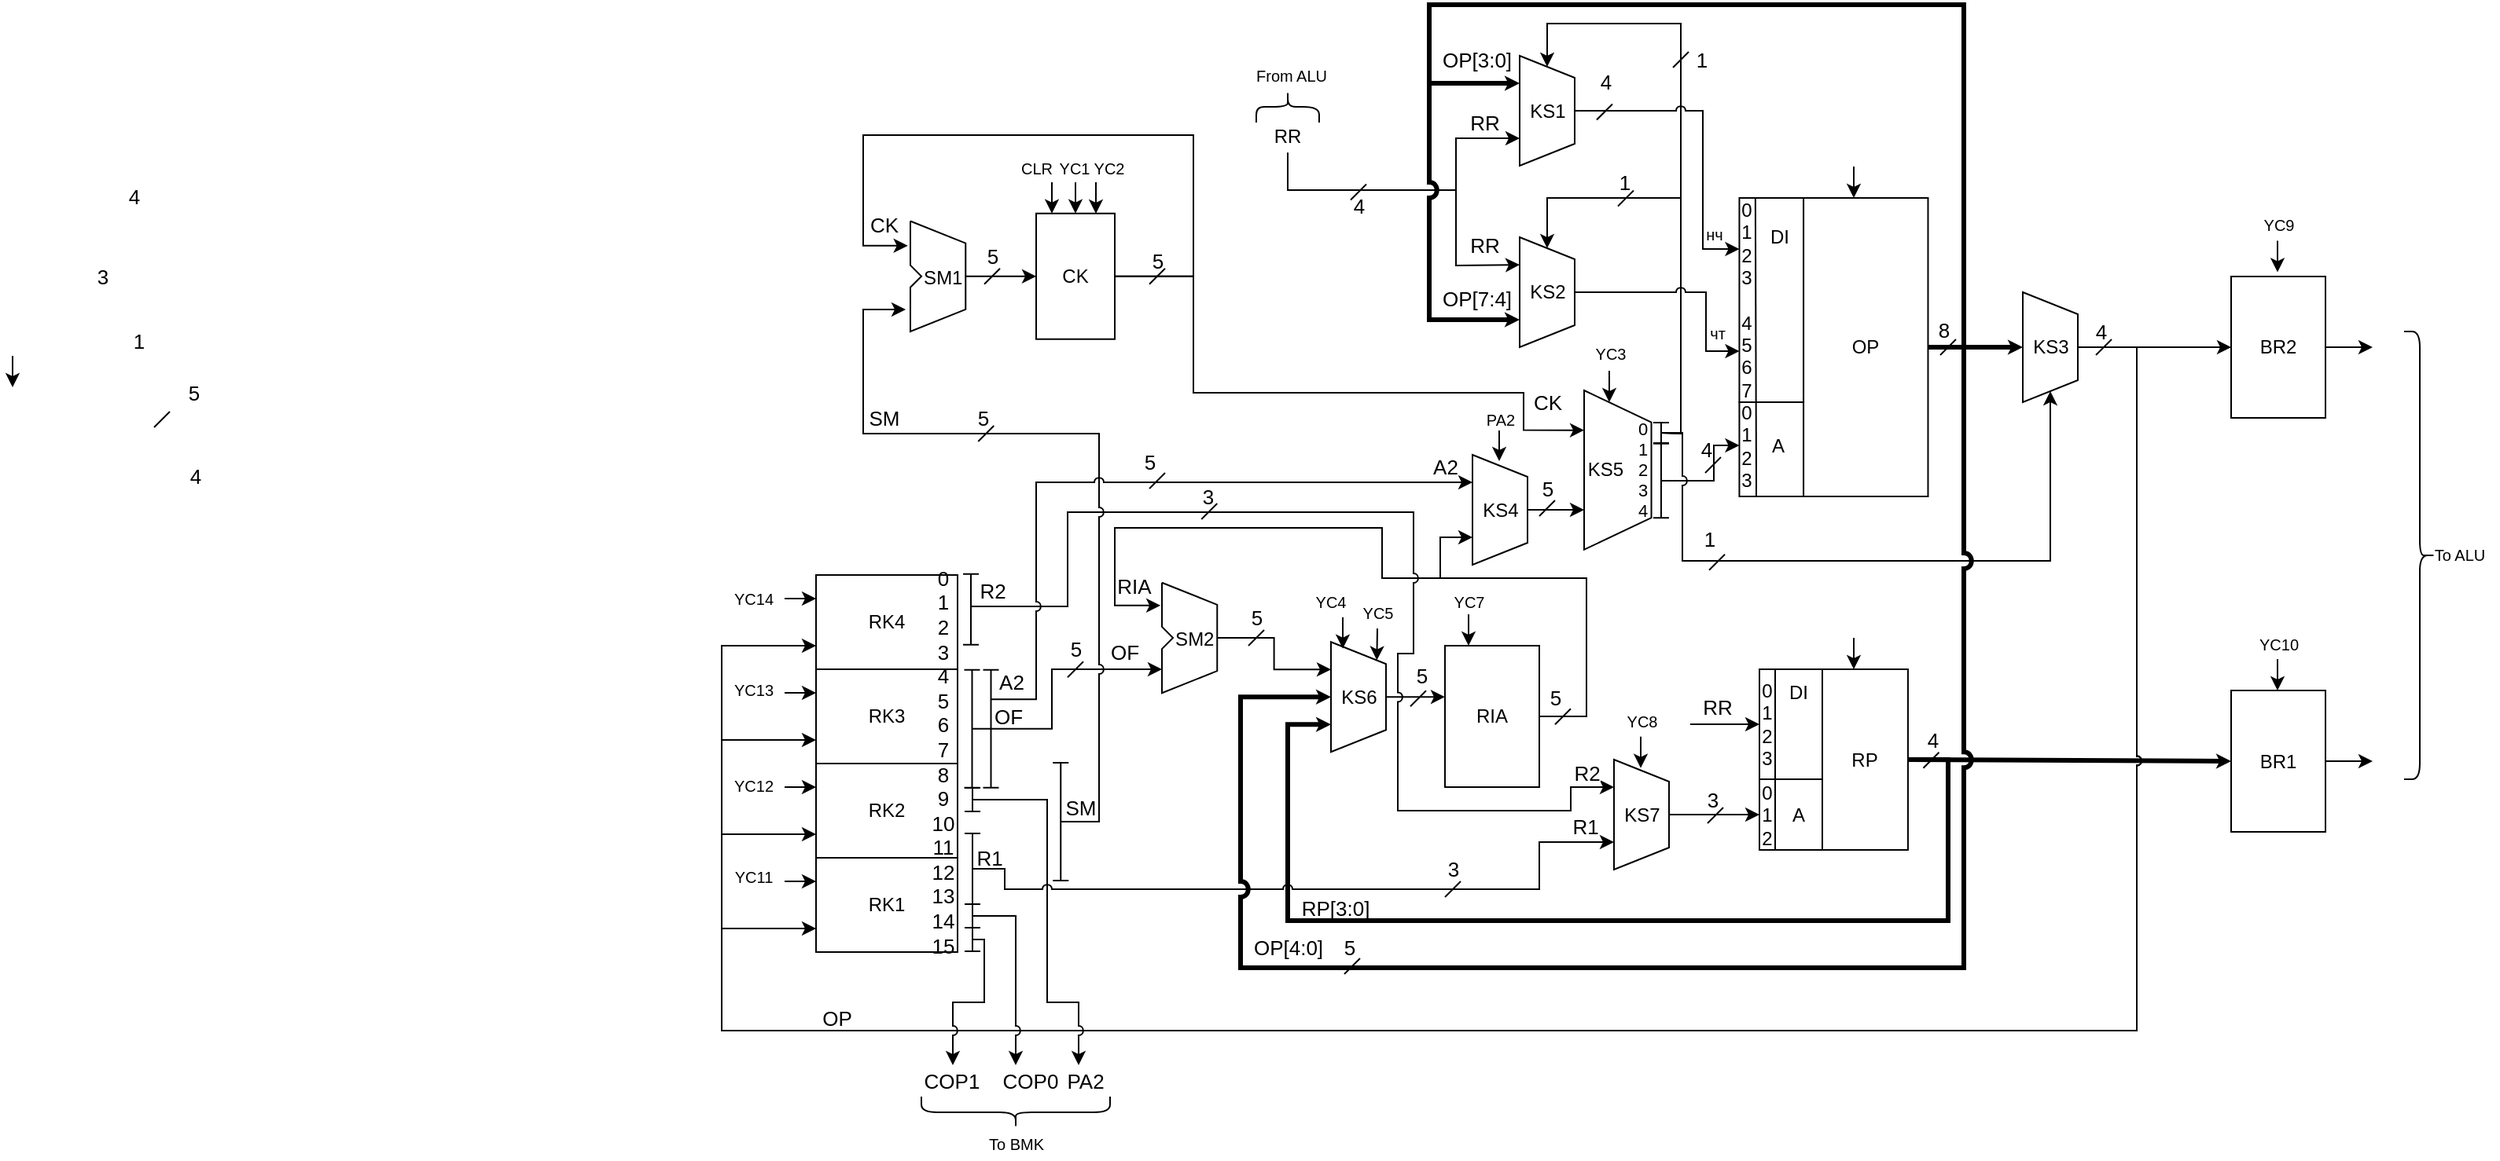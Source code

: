 <mxfile version="12.6.5" type="device"><diagram id="VWwVe0BzTjIuxoz9VQRo" name="Page-1"><mxGraphModel dx="1079" dy="583" grid="0" gridSize="10" guides="1" tooltips="1" connect="1" arrows="1" fold="1" page="0" pageScale="1" pageWidth="827" pageHeight="1169" math="0" shadow="0"><root><mxCell id="0"/><mxCell id="1" parent="0"/><mxCell id="1eteOubygsqun41BACxu-29" style="edgeStyle=orthogonalEdgeStyle;rounded=0;orthogonalLoop=1;jettySize=auto;html=1;entryX=-0.047;entryY=0.223;entryDx=0;entryDy=0;entryPerimeter=0;fontSize=12;" edge="1" parent="1" source="0LhyfxtS3G3Kfv6rfs72-1" target="0LhyfxtS3G3Kfv6rfs72-39"><mxGeometry relative="1" as="geometry"><Array as="points"><mxPoint x="303" y="198"/><mxPoint x="303" y="108"/><mxPoint x="93" y="108"/><mxPoint x="93" y="178"/></Array></mxGeometry></mxCell><mxCell id="1eteOubygsqun41BACxu-30" style="edgeStyle=orthogonalEdgeStyle;rounded=0;orthogonalLoop=1;jettySize=auto;html=1;entryX=0.25;entryY=1;entryDx=0;entryDy=0;fontSize=12;" edge="1" parent="1" source="0LhyfxtS3G3Kfv6rfs72-1" target="1eteOubygsqun41BACxu-17"><mxGeometry relative="1" as="geometry"><Array as="points"><mxPoint x="303" y="198"/><mxPoint x="303" y="272"/><mxPoint x="513" y="272"/><mxPoint x="513" y="296"/></Array></mxGeometry></mxCell><mxCell id="0LhyfxtS3G3Kfv6rfs72-1" value="CK" style="whiteSpace=wrap;html=1;" parent="1" vertex="1"><mxGeometry x="203" y="157.87" width="50" height="80" as="geometry"/></mxCell><mxCell id="0LhyfxtS3G3Kfv6rfs72-2" value="RK2" style="whiteSpace=wrap;html=1;" parent="1" vertex="1"><mxGeometry x="63" y="508" width="90" height="60" as="geometry"/></mxCell><mxCell id="0LhyfxtS3G3Kfv6rfs72-3" value="RK3" style="whiteSpace=wrap;html=1;" parent="1" vertex="1"><mxGeometry x="63" y="448" width="90" height="60" as="geometry"/></mxCell><mxCell id="0LhyfxtS3G3Kfv6rfs72-4" value="RK4" style="whiteSpace=wrap;html=1;" parent="1" vertex="1"><mxGeometry x="63" y="388" width="90" height="60" as="geometry"/></mxCell><mxCell id="0LhyfxtS3G3Kfv6rfs72-5" value="RK1" style="whiteSpace=wrap;html=1;" parent="1" vertex="1"><mxGeometry x="63" y="568" width="90" height="60" as="geometry"/></mxCell><mxCell id="1eteOubygsqun41BACxu-109" style="edgeStyle=orthogonalEdgeStyle;rounded=0;jumpStyle=arc;orthogonalLoop=1;jettySize=auto;html=1;startArrow=none;startFill=0;endArrow=classic;endFill=1;fontSize=13;" edge="1" parent="1" source="0LhyfxtS3G3Kfv6rfs72-18"><mxGeometry relative="1" as="geometry"><mxPoint x="1053" y="506.5" as="targetPoint"/><Array as="points"><mxPoint x="1033" y="507"/><mxPoint x="1033" y="507"/></Array></mxGeometry></mxCell><mxCell id="0LhyfxtS3G3Kfv6rfs72-18" value="BR1" style="rounded=0;whiteSpace=wrap;html=1;fillColor=#ffffff;" parent="1" vertex="1"><mxGeometry x="963" y="461.5" width="60" height="90" as="geometry"/></mxCell><mxCell id="1eteOubygsqun41BACxu-108" style="edgeStyle=orthogonalEdgeStyle;rounded=0;jumpStyle=arc;orthogonalLoop=1;jettySize=auto;html=1;startArrow=none;startFill=0;endArrow=classic;endFill=1;fontSize=13;" edge="1" parent="1" source="0LhyfxtS3G3Kfv6rfs72-19"><mxGeometry relative="1" as="geometry"><mxPoint x="1053" y="243" as="targetPoint"/><Array as="points"><mxPoint x="1043" y="243"/><mxPoint x="1043" y="243"/></Array></mxGeometry></mxCell><mxCell id="0LhyfxtS3G3Kfv6rfs72-19" value="BR2" style="rounded=0;whiteSpace=wrap;html=1;fillColor=#ffffff;" parent="1" vertex="1"><mxGeometry x="963" y="198" width="60" height="90" as="geometry"/></mxCell><mxCell id="1eteOubygsqun41BACxu-24" style="edgeStyle=orthogonalEdgeStyle;rounded=0;orthogonalLoop=1;jettySize=auto;html=1;entryX=0.75;entryY=1;entryDx=0;entryDy=0;fontSize=12;" edge="1" parent="1" source="0LhyfxtS3G3Kfv6rfs72-20" target="1eteOubygsqun41BACxu-19"><mxGeometry relative="1" as="geometry"><Array as="points"><mxPoint x="553" y="478"/><mxPoint x="553" y="390"/><mxPoint x="460" y="390"/><mxPoint x="460" y="364"/></Array></mxGeometry></mxCell><mxCell id="1eteOubygsqun41BACxu-39" style="edgeStyle=orthogonalEdgeStyle;rounded=0;jumpStyle=arc;orthogonalLoop=1;jettySize=auto;html=1;entryX=-0.027;entryY=0.207;entryDx=0;entryDy=0;entryPerimeter=0;fontSize=12;" edge="1" parent="1" source="0LhyfxtS3G3Kfv6rfs72-20" target="1eteOubygsqun41BACxu-20"><mxGeometry relative="1" as="geometry"><Array as="points"><mxPoint x="553" y="478"/><mxPoint x="553" y="390"/><mxPoint x="423" y="390"/><mxPoint x="423" y="358"/><mxPoint x="253" y="358"/><mxPoint x="253" y="407"/></Array></mxGeometry></mxCell><mxCell id="0LhyfxtS3G3Kfv6rfs72-20" value="RIA" style="rounded=0;whiteSpace=wrap;html=1;fillColor=#ffffff;" parent="1" vertex="1"><mxGeometry x="463" y="433" width="60" height="90" as="geometry"/></mxCell><mxCell id="1eteOubygsqun41BACxu-23" style="edgeStyle=orthogonalEdgeStyle;rounded=0;orthogonalLoop=1;jettySize=auto;html=1;entryX=0;entryY=0.5;entryDx=0;entryDy=0;fontSize=12;" edge="1" parent="1" source="0LhyfxtS3G3Kfv6rfs72-27" target="1eteOubygsqun41BACxu-15"><mxGeometry relative="1" as="geometry"/></mxCell><mxCell id="0LhyfxtS3G3Kfv6rfs72-27" value="KS7" style="shape=trapezoid;perimeter=trapezoidPerimeter;whiteSpace=wrap;html=1;fillColor=#ffffff;rotation=90;aspect=fixed;horizontal=0;" parent="1" vertex="1"><mxGeometry x="553" y="523" width="70" height="35" as="geometry"/></mxCell><mxCell id="1eteOubygsqun41BACxu-76" style="edgeStyle=orthogonalEdgeStyle;rounded=0;jumpStyle=arc;orthogonalLoop=1;jettySize=auto;html=1;exitX=0.5;exitY=0;exitDx=0;exitDy=0;startArrow=none;startFill=0;endArrow=classic;endFill=1;fontSize=13;" edge="1" parent="1" source="0LhyfxtS3G3Kfv6rfs72-29"><mxGeometry relative="1" as="geometry"><mxPoint x="463" y="466" as="targetPoint"/></mxGeometry></mxCell><mxCell id="0LhyfxtS3G3Kfv6rfs72-29" value="KS6" style="shape=trapezoid;perimeter=trapezoidPerimeter;whiteSpace=wrap;html=1;fillColor=#ffffff;rotation=90;aspect=fixed;horizontal=0;" parent="1" vertex="1"><mxGeometry x="373" y="448.12" width="70" height="35" as="geometry"/></mxCell><mxCell id="1eteOubygsqun41BACxu-28" style="edgeStyle=orthogonalEdgeStyle;rounded=0;orthogonalLoop=1;jettySize=auto;html=1;entryX=0;entryY=0.5;entryDx=0;entryDy=0;fontSize=12;" edge="1" parent="1" source="0LhyfxtS3G3Kfv6rfs72-39" target="0LhyfxtS3G3Kfv6rfs72-1"><mxGeometry relative="1" as="geometry"/></mxCell><mxCell id="0LhyfxtS3G3Kfv6rfs72-39" value="  SM1" style="shape=stencil(UzV2Ls5ILEhVNTIoLinKz04tz0wpyVA1dlE1MsrMy0gtyiwBslSNXVUNHIFqEMjYOS2/KDW9KL80LwWLNKrSgkSQmXgVoWrIzS8DOakC4hADkBOMDCqReW4kmZeTmYdknqEBqok0MNKCciNRDYRZQD0TzSg3EM1EU2o70YTaBpJinrEzUCURKReYEzJzciC5B5/ZYPNwZBqwHCQjgoUB);fillColor=#ffffff;aspect=fixed;" parent="1" vertex="1"><mxGeometry x="123" y="162.74" width="35.13" height="70.25" as="geometry"/></mxCell><mxCell id="1eteOubygsqun41BACxu-33" style="edgeStyle=orthogonalEdgeStyle;rounded=0;orthogonalLoop=1;jettySize=auto;html=1;entryX=0.75;entryY=1;entryDx=0;entryDy=0;fontSize=12;exitX=0.5;exitY=1;exitDx=0;exitDy=0;strokeWidth=1;endSize=6;startSize=0;" edge="1" parent="1" source="1eteOubygsqun41BACxu-38" target="1eteOubygsqun41BACxu-32"><mxGeometry relative="1" as="geometry"><mxPoint x="445.5" y="162.74" as="sourcePoint"/><Array as="points"><mxPoint x="363" y="143"/><mxPoint x="470" y="143"/><mxPoint x="470" y="110"/></Array></mxGeometry></mxCell><mxCell id="1eteOubygsqun41BACxu-34" style="edgeStyle=orthogonalEdgeStyle;rounded=0;orthogonalLoop=1;jettySize=auto;html=1;entryX=0;entryY=0.5;entryDx=0;entryDy=0;fontSize=12;jumpStyle=arc;strokeWidth=1;endSize=6;startSize=0;" edge="1" parent="1" target="1eteOubygsqun41BACxu-14"><mxGeometry relative="1" as="geometry"><mxPoint x="634" y="483" as="sourcePoint"/><Array as="points"><mxPoint x="619" y="483"/></Array></mxGeometry></mxCell><mxCell id="1eteOubygsqun41BACxu-26" style="edgeStyle=orthogonalEdgeStyle;rounded=0;orthogonalLoop=1;jettySize=auto;html=1;entryX=0;entryY=0.5;entryDx=0;entryDy=0;fontSize=12;jumpStyle=arc;exitX=0.5;exitY=0.5;exitDx=0;exitDy=0;exitPerimeter=0;" edge="1" parent="1" source="1eteOubygsqun41BACxu-250" target="1eteOubygsqun41BACxu-5"><mxGeometry relative="1" as="geometry"><Array as="points"><mxPoint x="634" y="328"/><mxPoint x="634" y="306"/></Array></mxGeometry></mxCell><mxCell id="1eteOubygsqun41BACxu-81" style="edgeStyle=orthogonalEdgeStyle;rounded=0;jumpStyle=arc;orthogonalLoop=1;jettySize=auto;html=1;entryX=1;entryY=0.5;entryDx=0;entryDy=0;startArrow=none;startFill=0;endArrow=classic;endFill=1;fontSize=13;exitX=0.5;exitY=0.5;exitDx=0;exitDy=0;exitPerimeter=0;" edge="1" parent="1" source="1eteOubygsqun41BACxu-251" target="1eteOubygsqun41BACxu-80"><mxGeometry relative="1" as="geometry"><mxPoint x="608" y="369" as="sourcePoint"/><Array as="points"><mxPoint x="614" y="298"/><mxPoint x="614" y="379"/><mxPoint x="848" y="379"/></Array></mxGeometry></mxCell><mxCell id="1eteOubygsqun41BACxu-17" value="KS5&amp;nbsp; &amp;nbsp; &amp;nbsp;" style="shape=trapezoid;perimeter=trapezoidPerimeter;whiteSpace=wrap;html=1;fillColor=#ffffff;rotation=90;horizontal=0;" vertex="1" parent="1"><mxGeometry x="522.2" y="299.81" width="101.37" height="42.75" as="geometry"/></mxCell><mxCell id="1eteOubygsqun41BACxu-25" style="edgeStyle=orthogonalEdgeStyle;rounded=0;orthogonalLoop=1;jettySize=auto;html=1;entryX=0.75;entryY=1;entryDx=0;entryDy=0;fontSize=12;" edge="1" parent="1" source="1eteOubygsqun41BACxu-19" target="1eteOubygsqun41BACxu-17"><mxGeometry relative="1" as="geometry"/></mxCell><mxCell id="1eteOubygsqun41BACxu-19" value="KS4" style="shape=trapezoid;perimeter=trapezoidPerimeter;whiteSpace=wrap;html=1;fillColor=#ffffff;rotation=90;aspect=fixed;horizontal=0;" vertex="1" parent="1"><mxGeometry x="463" y="329" width="70" height="35" as="geometry"/></mxCell><mxCell id="1eteOubygsqun41BACxu-45" style="edgeStyle=orthogonalEdgeStyle;rounded=0;jumpStyle=arc;orthogonalLoop=1;jettySize=auto;html=1;entryX=0.25;entryY=1;entryDx=0;entryDy=0;fontSize=12;" edge="1" parent="1" source="1eteOubygsqun41BACxu-20" target="0LhyfxtS3G3Kfv6rfs72-29"><mxGeometry relative="1" as="geometry"/></mxCell><mxCell id="1eteOubygsqun41BACxu-20" value="  SM2" style="shape=stencil(UzV2Ls5ILEhVNTIoLinKz04tz0wpyVA1dlE1MsrMy0gtyiwBslSNXVUNHIFqEMjYOS2/KDW9KL80LwWLNKrSgkSQmXgVoWrIzS8DOakC4hADkBOMDCqReW4kmZeTmYdknqEBqok0MNKCciNRDYRZQD0TzSg3EM1EU2o70YTaBpJinrEzUCURKReYEzJzciC5B5/ZYPNwZBqwHCQjgoUB);fillColor=#ffffff;aspect=fixed;" vertex="1" parent="1"><mxGeometry x="283" y="392.87" width="35.13" height="70.25" as="geometry"/></mxCell><mxCell id="1eteOubygsqun41BACxu-21" value="" style="group" vertex="1" connectable="0" parent="1"><mxGeometry x="663" y="448" width="94.47" height="115" as="geometry"/></mxCell><mxCell id="0LhyfxtS3G3Kfv6rfs72-15" value="RP" style="rounded=0;whiteSpace=wrap;html=1;aspect=fixed;" parent="1eteOubygsqun41BACxu-21" vertex="1"><mxGeometry x="40" width="54.47" height="115" as="geometry"/></mxCell><mxCell id="0LhyfxtS3G3Kfv6rfs72-16" value="" style="rounded=0;whiteSpace=wrap;html=1;" parent="1eteOubygsqun41BACxu-21" vertex="1"><mxGeometry width="40" height="70" as="geometry"/></mxCell><mxCell id="0LhyfxtS3G3Kfv6rfs72-17" value="" style="rounded=0;whiteSpace=wrap;html=1;" parent="1eteOubygsqun41BACxu-21" vertex="1"><mxGeometry y="70" width="40" height="45" as="geometry"/></mxCell><mxCell id="1eteOubygsqun41BACxu-11" value="A" style="text;html=1;strokeColor=none;fillColor=none;align=center;verticalAlign=middle;whiteSpace=wrap;rounded=0;" vertex="1" parent="1eteOubygsqun41BACxu-21"><mxGeometry x="10" y="82.5" width="30" height="20" as="geometry"/></mxCell><mxCell id="1eteOubygsqun41BACxu-12" value="DI" style="text;html=1;strokeColor=none;fillColor=none;align=center;verticalAlign=middle;whiteSpace=wrap;rounded=0;" vertex="1" parent="1eteOubygsqun41BACxu-21"><mxGeometry x="10" y="5" width="30" height="20" as="geometry"/></mxCell><mxCell id="1eteOubygsqun41BACxu-13" value="" style="endArrow=none;html=1;entryX=0.25;entryY=0;entryDx=0;entryDy=0;exitX=0.25;exitY=1;exitDx=0;exitDy=0;" edge="1" parent="1eteOubygsqun41BACxu-21" source="0LhyfxtS3G3Kfv6rfs72-17" target="0LhyfxtS3G3Kfv6rfs72-16"><mxGeometry width="50" height="50" relative="1" as="geometry"><mxPoint x="-80" y="50" as="sourcePoint"/><mxPoint x="-30" as="targetPoint"/></mxGeometry></mxCell><mxCell id="1eteOubygsqun41BACxu-14" value="0&lt;br style=&quot;font-size: 12px;&quot;&gt;1&lt;br style=&quot;font-size: 12px;&quot;&gt;2&lt;br style=&quot;font-size: 12px;&quot;&gt;3" style="text;html=1;strokeColor=none;fillColor=none;align=center;verticalAlign=middle;whiteSpace=wrap;rounded=0;perimeterSpacing=0;spacing=2;spacingBottom=0;spacingTop=0;spacingLeft=0;fontSize=12;" vertex="1" parent="1eteOubygsqun41BACxu-21"><mxGeometry width="10" height="70" as="geometry"/></mxCell><mxCell id="1eteOubygsqun41BACxu-15" value="0&lt;br&gt;1&lt;br&gt;2" style="text;html=1;strokeColor=none;fillColor=none;align=center;verticalAlign=middle;whiteSpace=wrap;rounded=0;" vertex="1" parent="1eteOubygsqun41BACxu-21"><mxGeometry y="82.5" width="10" height="20" as="geometry"/></mxCell><mxCell id="1eteOubygsqun41BACxu-22" value="" style="group" vertex="1" connectable="0" parent="1"><mxGeometry x="650.23" y="148" width="120" height="190" as="geometry"/></mxCell><mxCell id="0LhyfxtS3G3Kfv6rfs72-7" value="OP" style="rounded=0;whiteSpace=wrap;html=1;" parent="1eteOubygsqun41BACxu-22" vertex="1"><mxGeometry x="40.79" width="79.21" height="190" as="geometry"/></mxCell><mxCell id="0LhyfxtS3G3Kfv6rfs72-8" value="" style="rounded=0;whiteSpace=wrap;html=1;" parent="1eteOubygsqun41BACxu-22" vertex="1"><mxGeometry width="40.79" height="130" as="geometry"/></mxCell><mxCell id="0LhyfxtS3G3Kfv6rfs72-9" value="" style="rounded=0;whiteSpace=wrap;html=1;" parent="1eteOubygsqun41BACxu-22" vertex="1"><mxGeometry y="130" width="40.79" height="60" as="geometry"/></mxCell><mxCell id="1eteOubygsqun41BACxu-5" value="0&lt;br&gt;1&lt;br&gt;2&lt;br&gt;3" style="text;html=1;strokeColor=none;fillColor=none;align=center;verticalAlign=middle;whiteSpace=wrap;rounded=0;" vertex="1" parent="1eteOubygsqun41BACxu-22"><mxGeometry y="147.5" width="10" height="20" as="geometry"/></mxCell><mxCell id="1eteOubygsqun41BACxu-6" value="0&lt;br&gt;1&lt;br&gt;2&lt;br&gt;3&lt;br&gt;&lt;br&gt;4&lt;br&gt;5&lt;br&gt;6&lt;br&gt;7" style="text;html=1;strokeColor=none;fillColor=none;align=center;verticalAlign=middle;whiteSpace=wrap;rounded=0;" vertex="1" parent="1eteOubygsqun41BACxu-22"><mxGeometry y="55" width="10" height="20" as="geometry"/></mxCell><mxCell id="1eteOubygsqun41BACxu-7" value="" style="endArrow=none;html=1;entryX=0.25;entryY=0;entryDx=0;entryDy=0;" edge="1" parent="1eteOubygsqun41BACxu-22" target="0LhyfxtS3G3Kfv6rfs72-8"><mxGeometry width="50" height="50" relative="1" as="geometry"><mxPoint x="10.79" y="190" as="sourcePoint"/><mxPoint x="-49.21" y="40" as="targetPoint"/></mxGeometry></mxCell><mxCell id="1eteOubygsqun41BACxu-9" value="DI" style="text;html=1;strokeColor=none;fillColor=none;align=center;verticalAlign=middle;whiteSpace=wrap;rounded=0;" vertex="1" parent="1eteOubygsqun41BACxu-22"><mxGeometry x="10.79" y="15" width="30" height="20" as="geometry"/></mxCell><mxCell id="1eteOubygsqun41BACxu-10" value="A" style="text;html=1;strokeColor=none;fillColor=none;align=center;verticalAlign=middle;whiteSpace=wrap;rounded=0;" vertex="1" parent="1eteOubygsqun41BACxu-22"><mxGeometry x="10" y="147.5" width="30" height="20" as="geometry"/></mxCell><mxCell id="1eteOubygsqun41BACxu-32" value="KS1" style="shape=trapezoid;perimeter=trapezoidPerimeter;whiteSpace=wrap;html=1;fillColor=#ffffff;rotation=90;aspect=fixed;horizontal=0;" vertex="1" parent="1"><mxGeometry x="493" y="75" width="70" height="35" as="geometry"/></mxCell><mxCell id="1eteOubygsqun41BACxu-233" style="edgeStyle=orthogonalEdgeStyle;rounded=0;jumpStyle=arc;orthogonalLoop=1;jettySize=auto;html=1;exitX=0.5;exitY=1;exitDx=0;exitDy=0;startArrow=none;startFill=0;startSize=0;sourcePerimeterSpacing=0;endArrow=classic;endFill=1;endSize=6;targetPerimeterSpacing=0;strokeWidth=1;fontSize=10;entryX=0.25;entryY=1;entryDx=0;entryDy=0;" edge="1" parent="1" source="1eteOubygsqun41BACxu-38" target="1eteOubygsqun41BACxu-230"><mxGeometry relative="1" as="geometry"><mxPoint x="493" y="185" as="targetPoint"/><Array as="points"><mxPoint x="363" y="143"/><mxPoint x="470" y="143"/><mxPoint x="470" y="191"/><mxPoint x="493" y="191"/></Array></mxGeometry></mxCell><mxCell id="1eteOubygsqun41BACxu-38" value="RR" style="text;html=1;strokeColor=none;fillColor=none;align=center;verticalAlign=middle;whiteSpace=wrap;rounded=0;fontSize=12;" vertex="1" parent="1"><mxGeometry x="343" y="99.24" width="40" height="20" as="geometry"/></mxCell><mxCell id="1eteOubygsqun41BACxu-40" style="edgeStyle=orthogonalEdgeStyle;rounded=0;jumpStyle=arc;orthogonalLoop=1;jettySize=auto;html=1;entryX=0;entryY=0.5;entryDx=0;entryDy=0;fontSize=12;strokeWidth=3;endSize=0;startSize=0;" edge="1" parent="1"><mxGeometry relative="1" as="geometry"><mxPoint x="757.47" y="505.5" as="sourcePoint"/><mxPoint x="963" y="506.5" as="targetPoint"/><Array as="points"><mxPoint x="803" y="506"/><mxPoint x="883" y="506"/></Array></mxGeometry></mxCell><mxCell id="1eteOubygsqun41BACxu-41" style="edgeStyle=orthogonalEdgeStyle;rounded=0;jumpStyle=arc;orthogonalLoop=1;jettySize=auto;html=1;entryX=0;entryY=0.5;entryDx=0;entryDy=0;fontSize=12;exitX=0.5;exitY=0;exitDx=0;exitDy=0;" edge="1" parent="1" source="1eteOubygsqun41BACxu-80" target="0LhyfxtS3G3Kfv6rfs72-19"><mxGeometry relative="1" as="geometry"><Array as="points"><mxPoint x="883" y="243"/><mxPoint x="883" y="243"/></Array></mxGeometry></mxCell><mxCell id="1eteOubygsqun41BACxu-42" style="edgeStyle=orthogonalEdgeStyle;rounded=0;jumpStyle=arc;orthogonalLoop=1;jettySize=auto;html=1;entryX=0;entryY=0.75;entryDx=0;entryDy=0;fontSize=12;exitX=0.5;exitY=0;exitDx=0;exitDy=0;strokeWidth=1;endSize=6;startSize=0;" edge="1" parent="1" source="1eteOubygsqun41BACxu-80" target="0LhyfxtS3G3Kfv6rfs72-5"><mxGeometry relative="1" as="geometry"><Array as="points"><mxPoint x="903" y="243"/><mxPoint x="903" y="678"/><mxPoint x="3" y="678"/><mxPoint x="3" y="613"/></Array></mxGeometry></mxCell><mxCell id="1eteOubygsqun41BACxu-43" style="edgeStyle=orthogonalEdgeStyle;rounded=0;jumpStyle=arc;orthogonalLoop=1;jettySize=auto;html=1;fontSize=12;entryX=0.75;entryY=1;entryDx=0;entryDy=0;strokeWidth=3;endSize=0;startSize=0;" edge="1" parent="1"><mxGeometry relative="1" as="geometry"><mxPoint x="757.47" y="505.5" as="sourcePoint"/><mxPoint x="390.5" y="483.12" as="targetPoint"/><Array as="points"><mxPoint x="783" y="506"/><mxPoint x="783" y="608"/><mxPoint x="363" y="608"/><mxPoint x="363" y="483"/></Array></mxGeometry></mxCell><mxCell id="1eteOubygsqun41BACxu-46" style="edgeStyle=orthogonalEdgeStyle;rounded=0;jumpStyle=arc;orthogonalLoop=1;jettySize=auto;html=1;entryX=0;entryY=0.75;entryDx=0;entryDy=0;fontSize=12;exitX=0.5;exitY=0;exitDx=0;exitDy=0;strokeWidth=1;startSize=0;endSize=6;" edge="1" parent="1" source="1eteOubygsqun41BACxu-80" target="0LhyfxtS3G3Kfv6rfs72-2"><mxGeometry relative="1" as="geometry"><Array as="points"><mxPoint x="903" y="243"/><mxPoint x="903" y="678"/><mxPoint x="3" y="678"/><mxPoint x="3" y="553"/></Array></mxGeometry></mxCell><mxCell id="1eteOubygsqun41BACxu-47" style="edgeStyle=orthogonalEdgeStyle;rounded=0;jumpStyle=arc;orthogonalLoop=1;jettySize=auto;html=1;entryX=0;entryY=0.75;entryDx=0;entryDy=0;fontSize=12;exitX=0.5;exitY=0;exitDx=0;exitDy=0;strokeWidth=1;endSize=6;startSize=0;" edge="1" parent="1" source="1eteOubygsqun41BACxu-80" target="0LhyfxtS3G3Kfv6rfs72-3"><mxGeometry relative="1" as="geometry"><Array as="points"><mxPoint x="903" y="243"/><mxPoint x="903" y="678"/><mxPoint x="3" y="678"/><mxPoint x="3" y="493"/></Array></mxGeometry></mxCell><mxCell id="1eteOubygsqun41BACxu-48" style="edgeStyle=orthogonalEdgeStyle;rounded=0;jumpStyle=arc;orthogonalLoop=1;jettySize=auto;html=1;entryX=0;entryY=0.75;entryDx=0;entryDy=0;fontSize=12;exitX=0.5;exitY=0;exitDx=0;exitDy=0;strokeWidth=1;endSize=6;startSize=0;" edge="1" parent="1" source="1eteOubygsqun41BACxu-80" target="0LhyfxtS3G3Kfv6rfs72-4"><mxGeometry relative="1" as="geometry"><mxPoint x="843" y="228" as="sourcePoint"/><Array as="points"><mxPoint x="903" y="243"/><mxPoint x="903" y="678"/><mxPoint x="3" y="678"/><mxPoint x="3" y="433"/></Array></mxGeometry></mxCell><mxCell id="1eteOubygsqun41BACxu-75" style="edgeStyle=orthogonalEdgeStyle;rounded=0;jumpStyle=arc;orthogonalLoop=1;jettySize=auto;html=1;startArrow=none;startFill=0;endArrow=classic;endFill=1;fontSize=13;entryX=0.25;entryY=1;entryDx=0;entryDy=0;exitX=0.5;exitY=0.5;exitDx=0;exitDy=0;exitPerimeter=0;" edge="1" parent="1" source="1eteOubygsqun41BACxu-50" target="0LhyfxtS3G3Kfv6rfs72-27"><mxGeometry relative="1" as="geometry"><mxPoint x="193" y="408" as="sourcePoint"/><mxPoint x="533" y="523" as="targetPoint"/><Array as="points"><mxPoint x="162" y="408"/><mxPoint x="223" y="408"/><mxPoint x="223" y="348"/><mxPoint x="443" y="348"/><mxPoint x="443" y="438"/><mxPoint x="433" y="438"/><mxPoint x="433" y="538"/><mxPoint x="543" y="538"/><mxPoint x="543" y="523"/></Array></mxGeometry></mxCell><mxCell id="1eteOubygsqun41BACxu-77" value="R2" style="text;html=1;align=center;verticalAlign=middle;resizable=0;points=[];labelBackgroundColor=#ffffff;fontSize=13;" vertex="1" connectable="0" parent="1eteOubygsqun41BACxu-75"><mxGeometry x="-0.947" y="-2" relative="1" as="geometry"><mxPoint x="-3.72" y="-12" as="offset"/></mxGeometry></mxCell><mxCell id="1eteOubygsqun41BACxu-50" value="" style="shape=crossbar;whiteSpace=wrap;html=1;rounded=1;fontSize=12;rotation=90;" vertex="1" parent="1"><mxGeometry x="139" y="404.87" width="45" height="10" as="geometry"/></mxCell><mxCell id="1eteOubygsqun41BACxu-51" value="0&lt;br style=&quot;font-size: 13px;&quot;&gt;1&lt;br style=&quot;font-size: 13px;&quot;&gt;2&lt;br style=&quot;font-size: 13px;&quot;&gt;3&lt;br style=&quot;font-size: 13px;&quot;&gt;4&lt;br style=&quot;font-size: 13px;&quot;&gt;5&lt;br style=&quot;font-size: 13px;&quot;&gt;6&lt;br style=&quot;font-size: 13px;&quot;&gt;7&lt;br style=&quot;font-size: 13px;&quot;&gt;8&lt;br style=&quot;font-size: 13px;&quot;&gt;9&lt;br style=&quot;font-size: 13px;&quot;&gt;10&lt;br style=&quot;font-size: 13px;&quot;&gt;11&lt;br style=&quot;font-size: 13px;&quot;&gt;12&lt;br style=&quot;font-size: 13px;&quot;&gt;13&lt;br style=&quot;font-size: 13px;&quot;&gt;14&lt;br style=&quot;font-size: 13px;&quot;&gt;15" style="text;html=1;strokeColor=none;fillColor=none;align=center;verticalAlign=middle;whiteSpace=wrap;rounded=0;fontSize=13;" vertex="1" parent="1"><mxGeometry x="139" y="390" width="10" height="233" as="geometry"/></mxCell><mxCell id="1eteOubygsqun41BACxu-64" style="edgeStyle=orthogonalEdgeStyle;rounded=0;jumpStyle=arc;orthogonalLoop=1;jettySize=auto;html=1;startArrow=none;startFill=0;endArrow=classic;endFill=1;fontSize=13;exitX=0.5;exitY=0.5;exitDx=0;exitDy=0;exitPerimeter=0;" edge="1" parent="1" source="1eteOubygsqun41BACxu-55" target="1eteOubygsqun41BACxu-20"><mxGeometry relative="1" as="geometry"><Array as="points"><mxPoint x="213" y="486"/><mxPoint x="213" y="448"/></Array></mxGeometry></mxCell><mxCell id="1eteOubygsqun41BACxu-90" value="OF" style="text;html=1;align=center;verticalAlign=middle;resizable=0;points=[];labelBackgroundColor=#ffffff;fontSize=13;" vertex="1" connectable="0" parent="1eteOubygsqun41BACxu-64"><mxGeometry x="0.643" y="3" relative="1" as="geometry"><mxPoint x="4" y="-8" as="offset"/></mxGeometry></mxCell><mxCell id="1eteOubygsqun41BACxu-55" value="" style="shape=crossbar;whiteSpace=wrap;html=1;rounded=1;fontSize=12;rotation=90;" vertex="1" parent="1"><mxGeometry x="124.75" y="480.87" width="75" height="10" as="geometry"/></mxCell><mxCell id="1eteOubygsqun41BACxu-78" style="edgeStyle=orthogonalEdgeStyle;rounded=0;jumpStyle=arc;orthogonalLoop=1;jettySize=auto;html=1;exitX=0.5;exitY=0.5;exitDx=0;exitDy=0;exitPerimeter=0;startArrow=none;startFill=0;endArrow=classic;endFill=1;fontSize=13;" edge="1" parent="1" source="1eteOubygsqun41BACxu-56"><mxGeometry relative="1" as="geometry"><mxPoint x="230" y="700" as="targetPoint"/><Array as="points"><mxPoint x="210" y="531"/><mxPoint x="210" y="660"/><mxPoint x="230" y="660"/></Array></mxGeometry></mxCell><mxCell id="1eteOubygsqun41BACxu-79" value="PA2" style="text;html=1;align=center;verticalAlign=middle;resizable=0;points=[];labelBackgroundColor=#ffffff;fontSize=13;" vertex="1" connectable="0" parent="1eteOubygsqun41BACxu-78"><mxGeometry x="1" y="3" relative="1" as="geometry"><mxPoint x="1" y="9.5" as="offset"/></mxGeometry></mxCell><mxCell id="1eteOubygsqun41BACxu-56" value="" style="shape=crossbar;whiteSpace=wrap;html=1;rounded=1;fontSize=12;rotation=90;" vertex="1" parent="1"><mxGeometry x="155" y="526" width="15" height="10" as="geometry"/></mxCell><mxCell id="1eteOubygsqun41BACxu-65" style="edgeStyle=orthogonalEdgeStyle;rounded=0;jumpStyle=arc;orthogonalLoop=1;jettySize=auto;html=1;entryX=-0.085;entryY=0.801;entryDx=0;entryDy=0;startArrow=none;startFill=0;endArrow=classic;endFill=1;fontSize=13;exitX=0.5;exitY=0.5;exitDx=0;exitDy=0;exitPerimeter=0;entryPerimeter=0;" edge="1" parent="1" source="1eteOubygsqun41BACxu-57" target="0LhyfxtS3G3Kfv6rfs72-39"><mxGeometry relative="1" as="geometry"><mxPoint x="40.5" y="232.99" as="targetPoint"/><Array as="points"><mxPoint x="243" y="545"/><mxPoint x="243" y="298"/><mxPoint x="93" y="298"/><mxPoint x="93" y="219"/></Array></mxGeometry></mxCell><mxCell id="1eteOubygsqun41BACxu-74" value="SM" style="text;html=1;align=center;verticalAlign=middle;resizable=0;points=[];labelBackgroundColor=#ffffff;fontSize=13;" vertex="1" connectable="0" parent="1eteOubygsqun41BACxu-65"><mxGeometry x="-0.928" y="2" relative="1" as="geometry"><mxPoint x="-7.01" y="-7.02" as="offset"/></mxGeometry></mxCell><mxCell id="1eteOubygsqun41BACxu-57" value="" style="shape=crossbar;whiteSpace=wrap;html=1;rounded=1;fontSize=12;rotation=90;" vertex="1" parent="1"><mxGeometry x="181.13" y="540" width="75" height="10" as="geometry"/></mxCell><mxCell id="1eteOubygsqun41BACxu-63" style="edgeStyle=orthogonalEdgeStyle;rounded=0;jumpStyle=arc;orthogonalLoop=1;jettySize=auto;html=1;exitX=0.5;exitY=0.5;exitDx=0;exitDy=0;exitPerimeter=0;entryX=0.75;entryY=1;entryDx=0;entryDy=0;startArrow=none;startFill=0;endArrow=classic;endFill=1;fontSize=13;" edge="1" parent="1" source="1eteOubygsqun41BACxu-58" target="0LhyfxtS3G3Kfv6rfs72-27"><mxGeometry relative="1" as="geometry"><Array as="points"><mxPoint x="183" y="575"/><mxPoint x="183" y="588"/><mxPoint x="523" y="588"/><mxPoint x="523" y="558"/></Array></mxGeometry></mxCell><mxCell id="1eteOubygsqun41BACxu-104" value="R1" style="text;html=1;align=center;verticalAlign=middle;resizable=0;points=[];labelBackgroundColor=#ffffff;fontSize=13;" vertex="1" connectable="0" parent="1eteOubygsqun41BACxu-63"><mxGeometry x="0.88" relative="1" as="geometry"><mxPoint x="7.91" y="-10" as="offset"/></mxGeometry></mxCell><mxCell id="1eteOubygsqun41BACxu-58" value="" style="shape=crossbar;whiteSpace=wrap;html=1;rounded=1;fontSize=12;rotation=90;" vertex="1" parent="1"><mxGeometry x="140" y="570" width="45" height="10" as="geometry"/></mxCell><mxCell id="1eteOubygsqun41BACxu-61" style="edgeStyle=orthogonalEdgeStyle;rounded=0;jumpStyle=arc;orthogonalLoop=1;jettySize=auto;html=1;exitX=0.5;exitY=0.5;exitDx=0;exitDy=0;exitPerimeter=0;startArrow=none;startFill=0;endArrow=classic;endFill=1;fontSize=13;" edge="1" parent="1" source="1eteOubygsqun41BACxu-59"><mxGeometry relative="1" as="geometry"><mxPoint x="150" y="700" as="targetPoint"/><Array as="points"><mxPoint x="170" y="620"/><mxPoint x="170" y="660"/><mxPoint x="150" y="660"/></Array></mxGeometry></mxCell><mxCell id="1eteOubygsqun41BACxu-73" value="COP1" style="text;html=1;align=center;verticalAlign=middle;resizable=0;points=[];labelBackgroundColor=#ffffff;fontSize=13;" vertex="1" connectable="0" parent="1eteOubygsqun41BACxu-61"><mxGeometry x="0.733" relative="1" as="geometry"><mxPoint x="-1" y="24.5" as="offset"/></mxGeometry></mxCell><mxCell id="1eteOubygsqun41BACxu-59" value="" style="shape=crossbar;whiteSpace=wrap;html=1;rounded=1;fontSize=12;rotation=90;" vertex="1" parent="1"><mxGeometry x="155" y="615" width="15" height="10" as="geometry"/></mxCell><mxCell id="1eteOubygsqun41BACxu-62" style="edgeStyle=orthogonalEdgeStyle;rounded=0;jumpStyle=arc;orthogonalLoop=1;jettySize=auto;html=1;exitX=0.5;exitY=0.5;exitDx=0;exitDy=0;exitPerimeter=0;startArrow=none;startFill=0;endArrow=classic;endFill=1;fontSize=13;" edge="1" parent="1" source="1eteOubygsqun41BACxu-60"><mxGeometry relative="1" as="geometry"><mxPoint x="190" y="700" as="targetPoint"/><Array as="points"><mxPoint x="190" y="605"/><mxPoint x="190" y="700"/></Array></mxGeometry></mxCell><mxCell id="1eteOubygsqun41BACxu-72" value="COP0" style="text;html=1;align=center;verticalAlign=middle;resizable=0;points=[];labelBackgroundColor=#ffffff;fontSize=13;" vertex="1" connectable="0" parent="1eteOubygsqun41BACxu-62"><mxGeometry x="1" y="-5" relative="1" as="geometry"><mxPoint x="9" y="9.5" as="offset"/></mxGeometry></mxCell><mxCell id="1eteOubygsqun41BACxu-60" value="" style="shape=crossbar;whiteSpace=wrap;html=1;rounded=1;fontSize=12;rotation=90;" vertex="1" parent="1"><mxGeometry x="155" y="600" width="15" height="10" as="geometry"/></mxCell><mxCell id="1eteOubygsqun41BACxu-68" style="edgeStyle=orthogonalEdgeStyle;rounded=0;jumpStyle=arc;orthogonalLoop=1;jettySize=auto;html=1;exitX=0.25;exitY=0.5;exitDx=0;exitDy=0;exitPerimeter=0;entryX=0.25;entryY=1;entryDx=0;entryDy=0;startArrow=none;startFill=0;endArrow=classic;endFill=1;fontSize=13;" edge="1" parent="1" source="1eteOubygsqun41BACxu-66" target="1eteOubygsqun41BACxu-19"><mxGeometry relative="1" as="geometry"><Array as="points"><mxPoint x="203" y="467"/><mxPoint x="203" y="329"/></Array></mxGeometry></mxCell><mxCell id="1eteOubygsqun41BACxu-69" value="A2" style="text;html=1;align=center;verticalAlign=middle;resizable=0;points=[];labelBackgroundColor=#ffffff;fontSize=13;" vertex="1" connectable="0" parent="1eteOubygsqun41BACxu-68"><mxGeometry x="-0.919" relative="1" as="geometry"><mxPoint x="-5.18" y="-11.61" as="offset"/></mxGeometry></mxCell><mxCell id="1eteOubygsqun41BACxu-88" value="R2" style="text;html=1;align=center;verticalAlign=middle;resizable=0;points=[];labelBackgroundColor=#ffffff;fontSize=13;" vertex="1" connectable="0" parent="1eteOubygsqun41BACxu-68"><mxGeometry x="0.866" y="5" relative="1" as="geometry"><mxPoint x="101.85" y="190" as="offset"/></mxGeometry></mxCell><mxCell id="1eteOubygsqun41BACxu-188" value="A2" style="text;html=1;align=center;verticalAlign=middle;resizable=0;points=[];labelBackgroundColor=#ffffff;fontSize=13;" vertex="1" connectable="0" parent="1eteOubygsqun41BACxu-68"><mxGeometry x="0.751" y="1" relative="1" as="geometry"><mxPoint x="37.85" y="-9" as="offset"/></mxGeometry></mxCell><mxCell id="1eteOubygsqun41BACxu-66" value="" style="shape=crossbar;whiteSpace=wrap;html=1;rounded=1;fontSize=12;rotation=90;" vertex="1" parent="1"><mxGeometry x="136.75" y="480.87" width="75" height="10" as="geometry"/></mxCell><mxCell id="1eteOubygsqun41BACxu-70" value="OF" style="text;html=1;align=center;verticalAlign=middle;resizable=0;points=[];autosize=1;fontSize=13;" vertex="1" parent="1"><mxGeometry x="170" y="468" width="30" height="20" as="geometry"/></mxCell><mxCell id="1eteOubygsqun41BACxu-71" value="R1" style="text;html=1;align=center;verticalAlign=middle;resizable=0;points=[];autosize=1;fontSize=13;" vertex="1" parent="1"><mxGeometry x="158.13" y="558" width="30" height="20" as="geometry"/></mxCell><mxCell id="1eteOubygsqun41BACxu-80" value="KS3" style="shape=trapezoid;perimeter=trapezoidPerimeter;whiteSpace=wrap;html=1;fillColor=#ffffff;rotation=90;aspect=fixed;horizontal=0;" vertex="1" parent="1"><mxGeometry x="813" y="225.5" width="70" height="35" as="geometry"/></mxCell><mxCell id="1eteOubygsqun41BACxu-82" style="edgeStyle=orthogonalEdgeStyle;rounded=0;jumpStyle=arc;orthogonalLoop=1;jettySize=auto;html=1;exitX=1;exitY=0.5;exitDx=0;exitDy=0;entryX=0.5;entryY=1;entryDx=0;entryDy=0;startArrow=none;startFill=0;endArrow=classic;endFill=1;fontSize=13;strokeWidth=3;endSize=0;startSize=0;" edge="1" parent="1" source="0LhyfxtS3G3Kfv6rfs72-7" target="1eteOubygsqun41BACxu-80"><mxGeometry relative="1" as="geometry"/></mxCell><mxCell id="1eteOubygsqun41BACxu-85" style="edgeStyle=orthogonalEdgeStyle;rounded=0;jumpStyle=arc;orthogonalLoop=1;jettySize=auto;html=1;entryX=0.5;entryY=1;entryDx=0;entryDy=0;startArrow=none;startFill=0;endArrow=classic;endFill=1;fontSize=13;strokeWidth=3;endSize=0;startSize=0;" edge="1" parent="1" source="0LhyfxtS3G3Kfv6rfs72-7" target="0LhyfxtS3G3Kfv6rfs72-29"><mxGeometry relative="1" as="geometry"><mxPoint x="300.5" y="543" as="targetPoint"/><Array as="points"><mxPoint x="793" y="243"/><mxPoint x="793" y="638"/><mxPoint x="333" y="638"/><mxPoint x="333" y="466"/></Array></mxGeometry></mxCell><mxCell id="1eteOubygsqun41BACxu-89" value="RIA" style="text;html=1;align=center;verticalAlign=middle;resizable=0;points=[];autosize=1;fontSize=13;" vertex="1" parent="1"><mxGeometry x="245" y="384.87" width="40" height="20" as="geometry"/></mxCell><mxCell id="1eteOubygsqun41BACxu-92" value="OP[4:0]" style="text;html=1;align=center;verticalAlign=middle;resizable=0;points=[];autosize=1;fontSize=13;" vertex="1" parent="1"><mxGeometry x="333" y="615" width="60" height="20" as="geometry"/></mxCell><mxCell id="1eteOubygsqun41BACxu-93" value="OP" style="text;html=1;align=center;verticalAlign=middle;resizable=0;points=[];autosize=1;fontSize=13;" vertex="1" parent="1"><mxGeometry x="61" y="660" width="30" height="20" as="geometry"/></mxCell><mxCell id="1eteOubygsqun41BACxu-97" value="SM" style="text;html=1;align=center;verticalAlign=middle;resizable=0;points=[];autosize=1;fontSize=13;" vertex="1" parent="1"><mxGeometry x="86" y="278" width="40" height="20" as="geometry"/></mxCell><mxCell id="1eteOubygsqun41BACxu-98" value="CK" style="text;html=1;align=center;verticalAlign=middle;resizable=0;points=[];autosize=1;fontSize=13;" vertex="1" parent="1"><mxGeometry x="91" y="155.24" width="30" height="20" as="geometry"/></mxCell><mxCell id="1eteOubygsqun41BACxu-99" value="CK" style="text;html=1;align=center;verticalAlign=middle;resizable=0;points=[];autosize=1;fontSize=13;" vertex="1" parent="1"><mxGeometry x="513" y="268" width="30" height="20" as="geometry"/></mxCell><mxCell id="1eteOubygsqun41BACxu-100" value="RR" style="text;html=1;align=center;verticalAlign=middle;resizable=0;points=[];autosize=1;fontSize=13;" vertex="1" parent="1"><mxGeometry x="621" y="461.5" width="30" height="20" as="geometry"/></mxCell><mxCell id="1eteOubygsqun41BACxu-101" value="RR" style="text;html=1;align=center;verticalAlign=middle;resizable=0;points=[];autosize=1;fontSize=13;" vertex="1" parent="1"><mxGeometry x="473" y="167.5" width="30" height="20" as="geometry"/></mxCell><mxCell id="1eteOubygsqun41BACxu-103" value="RP[3:0]" style="text;html=1;align=center;verticalAlign=middle;resizable=0;points=[];autosize=1;fontSize=13;" vertex="1" parent="1"><mxGeometry x="363" y="590" width="60" height="20" as="geometry"/></mxCell><mxCell id="1eteOubygsqun41BACxu-105" value="" style="endArrow=classic;html=1;fontSize=13;" edge="1" parent="1"><mxGeometry width="50" height="50" relative="1" as="geometry"><mxPoint x="-448" y="248.5" as="sourcePoint"/><mxPoint x="-448" y="268.5" as="targetPoint"/></mxGeometry></mxCell><mxCell id="1eteOubygsqun41BACxu-112" value="" style="endArrow=none;html=1;fontSize=13;" edge="1" parent="1"><mxGeometry width="50" height="50" relative="1" as="geometry"><mxPoint x="-358" y="294" as="sourcePoint"/><mxPoint x="-348" y="284" as="targetPoint"/></mxGeometry></mxCell><mxCell id="1eteOubygsqun41BACxu-113" value="" style="endArrow=none;html=1;fontSize=13;" edge="1" parent="1"><mxGeometry width="50" height="50" relative="1" as="geometry"><mxPoint x="170" y="202.87" as="sourcePoint"/><mxPoint x="180" y="192.87" as="targetPoint"/></mxGeometry></mxCell><mxCell id="1eteOubygsqun41BACxu-114" value="" style="endArrow=none;html=1;fontSize=13;" edge="1" parent="1"><mxGeometry width="50" height="50" relative="1" as="geometry"><mxPoint x="275" y="202.87" as="sourcePoint"/><mxPoint x="285" y="192.87" as="targetPoint"/></mxGeometry></mxCell><mxCell id="1eteOubygsqun41BACxu-115" value="" style="endArrow=none;html=1;fontSize=13;" edge="1" parent="1"><mxGeometry width="50" height="50" relative="1" as="geometry"><mxPoint x="308.13" y="352.5" as="sourcePoint"/><mxPoint x="318.13" y="342.5" as="targetPoint"/></mxGeometry></mxCell><mxCell id="1eteOubygsqun41BACxu-116" value="" style="endArrow=none;html=1;fontSize=13;" edge="1" parent="1"><mxGeometry width="50" height="50" relative="1" as="geometry"><mxPoint x="338" y="432.99" as="sourcePoint"/><mxPoint x="348" y="422.99" as="targetPoint"/></mxGeometry></mxCell><mxCell id="1eteOubygsqun41BACxu-118" value="" style="endArrow=none;html=1;fontSize=13;" edge="1" parent="1"><mxGeometry width="50" height="50" relative="1" as="geometry"><mxPoint x="463" y="593" as="sourcePoint"/><mxPoint x="473" y="583" as="targetPoint"/></mxGeometry></mxCell><mxCell id="1eteOubygsqun41BACxu-119" value="" style="endArrow=none;html=1;fontSize=13;" edge="1" parent="1"><mxGeometry width="50" height="50" relative="1" as="geometry"><mxPoint x="630" y="546" as="sourcePoint"/><mxPoint x="640" y="536" as="targetPoint"/></mxGeometry></mxCell><mxCell id="1eteOubygsqun41BACxu-121" value="" style="endArrow=none;html=1;fontSize=13;" edge="1" parent="1"><mxGeometry width="50" height="50" relative="1" as="geometry"><mxPoint x="523" y="350.5" as="sourcePoint"/><mxPoint x="533" y="340.5" as="targetPoint"/></mxGeometry></mxCell><mxCell id="1eteOubygsqun41BACxu-122" value="" style="endArrow=none;html=1;fontSize=13;" edge="1" parent="1"><mxGeometry width="50" height="50" relative="1" as="geometry"><mxPoint x="166.13" y="303" as="sourcePoint"/><mxPoint x="176.13" y="293" as="targetPoint"/></mxGeometry></mxCell><mxCell id="1eteOubygsqun41BACxu-128" value="" style="endArrow=none;html=1;fontSize=13;" edge="1" parent="1"><mxGeometry width="50" height="50" relative="1" as="geometry"><mxPoint x="628.5" y="323" as="sourcePoint"/><mxPoint x="638.5" y="313" as="targetPoint"/></mxGeometry></mxCell><mxCell id="1eteOubygsqun41BACxu-129" value="" style="endArrow=none;html=1;fontSize=13;" edge="1" parent="1"><mxGeometry width="50" height="50" relative="1" as="geometry"><mxPoint x="631" y="384.87" as="sourcePoint"/><mxPoint x="641" y="374.87" as="targetPoint"/></mxGeometry></mxCell><mxCell id="1eteOubygsqun41BACxu-130" value="" style="endArrow=none;html=1;fontSize=13;" edge="1" parent="1"><mxGeometry width="50" height="50" relative="1" as="geometry"><mxPoint x="275" y="333" as="sourcePoint"/><mxPoint x="285" y="323" as="targetPoint"/></mxGeometry></mxCell><mxCell id="1eteOubygsqun41BACxu-131" value="" style="endArrow=none;html=1;fontSize=13;" edge="1" parent="1"><mxGeometry width="50" height="50" relative="1" as="geometry"><mxPoint x="533" y="483.12" as="sourcePoint"/><mxPoint x="543" y="473.12" as="targetPoint"/></mxGeometry></mxCell><mxCell id="1eteOubygsqun41BACxu-132" value="" style="endArrow=none;html=1;fontSize=13;" edge="1" parent="1"><mxGeometry width="50" height="50" relative="1" as="geometry"><mxPoint x="223" y="453.12" as="sourcePoint"/><mxPoint x="233" y="443.12" as="targetPoint"/></mxGeometry></mxCell><mxCell id="1eteOubygsqun41BACxu-133" value="" style="endArrow=none;html=1;fontSize=13;" edge="1" parent="1"><mxGeometry width="50" height="50" relative="1" as="geometry"><mxPoint x="441" y="471.62" as="sourcePoint"/><mxPoint x="451" y="461.62" as="targetPoint"/></mxGeometry></mxCell><mxCell id="1eteOubygsqun41BACxu-134" value="" style="endArrow=none;html=1;fontSize=13;" edge="1" parent="1"><mxGeometry width="50" height="50" relative="1" as="geometry"><mxPoint x="767.23" y="510.87" as="sourcePoint"/><mxPoint x="777.23" y="500.87" as="targetPoint"/></mxGeometry></mxCell><mxCell id="1eteOubygsqun41BACxu-135" value="" style="endArrow=none;html=1;fontSize=13;" edge="1" parent="1"><mxGeometry width="50" height="50" relative="1" as="geometry"><mxPoint x="877" y="248" as="sourcePoint"/><mxPoint x="887" y="238" as="targetPoint"/></mxGeometry></mxCell><mxCell id="1eteOubygsqun41BACxu-137" value="" style="endArrow=classic;html=1;fontSize=13;" edge="1" parent="1"><mxGeometry width="50" height="50" relative="1" as="geometry"><mxPoint x="398" y="414.87" as="sourcePoint"/><mxPoint x="398" y="434.87" as="targetPoint"/></mxGeometry></mxCell><mxCell id="1eteOubygsqun41BACxu-138" value="" style="endArrow=classic;html=1;fontSize=13;entryX=0.2;entryY=0;entryDx=0;entryDy=0;entryPerimeter=0;" edge="1" parent="1" target="0LhyfxtS3G3Kfv6rfs72-1"><mxGeometry width="50" height="50" relative="1" as="geometry"><mxPoint x="213" y="138" as="sourcePoint"/><mxPoint x="220.5" y="157.87" as="targetPoint"/></mxGeometry></mxCell><mxCell id="1eteOubygsqun41BACxu-139" value="" style="endArrow=classic;html=1;fontSize=13;entryX=0;entryY=0.25;entryDx=0;entryDy=0;" edge="1" parent="1" target="0LhyfxtS3G3Kfv6rfs72-4"><mxGeometry width="50" height="50" relative="1" as="geometry"><mxPoint x="43" y="403" as="sourcePoint"/><mxPoint x="-137" y="338" as="targetPoint"/></mxGeometry></mxCell><mxCell id="1eteOubygsqun41BACxu-140" value="" style="endArrow=classic;html=1;fontSize=13;" edge="1" parent="1"><mxGeometry width="50" height="50" relative="1" as="geometry"><mxPoint x="241" y="138" as="sourcePoint"/><mxPoint x="241" y="158" as="targetPoint"/></mxGeometry></mxCell><mxCell id="1eteOubygsqun41BACxu-142" value="" style="endArrow=classic;html=1;fontSize=13;" edge="1" parent="1"><mxGeometry width="50" height="50" relative="1" as="geometry"><mxPoint x="478" y="413" as="sourcePoint"/><mxPoint x="478" y="433" as="targetPoint"/></mxGeometry></mxCell><mxCell id="1eteOubygsqun41BACxu-143" value="" style="endArrow=classic;html=1;fontSize=13;entryX=0;entryY=0;entryDx=0;entryDy=0;" edge="1" parent="1" target="0LhyfxtS3G3Kfv6rfs72-29"><mxGeometry width="50" height="50" relative="1" as="geometry"><mxPoint x="420" y="422" as="sourcePoint"/><mxPoint x="411" y="438.5" as="targetPoint"/></mxGeometry></mxCell><mxCell id="1eteOubygsqun41BACxu-145" value="" style="endArrow=classic;html=1;fontSize=13;rounded=0;entryX=0;entryY=0.5;entryDx=0;entryDy=0;exitX=0.5;exitY=0.5;exitDx=0;exitDy=0;exitPerimeter=0;" edge="1" parent="1" source="1eteOubygsqun41BACxu-251" target="1eteOubygsqun41BACxu-32"><mxGeometry width="50" height="50" relative="1" as="geometry"><mxPoint x="613" y="318" as="sourcePoint"/><mxPoint x="527.5" y="177.87" as="targetPoint"/><Array as="points"><mxPoint x="613" y="298"/><mxPoint x="613" y="37"/><mxPoint x="528" y="37"/></Array></mxGeometry></mxCell><mxCell id="1eteOubygsqun41BACxu-146" value="" style="endArrow=classic;html=1;fontSize=13;" edge="1" parent="1"><mxGeometry width="50" height="50" relative="1" as="geometry"><mxPoint x="567.5" y="258" as="sourcePoint"/><mxPoint x="567.5" y="278" as="targetPoint"/></mxGeometry></mxCell><mxCell id="1eteOubygsqun41BACxu-147" value="" style="endArrow=classic;html=1;fontSize=13;" edge="1" parent="1"><mxGeometry width="50" height="50" relative="1" as="geometry"><mxPoint x="497.5" y="295.5" as="sourcePoint"/><mxPoint x="497.5" y="315.5" as="targetPoint"/></mxGeometry></mxCell><mxCell id="1eteOubygsqun41BACxu-148" value="" style="endArrow=classic;html=1;fontSize=13;" edge="1" parent="1"><mxGeometry width="50" height="50" relative="1" as="geometry"><mxPoint x="587.5" y="490.87" as="sourcePoint"/><mxPoint x="587.5" y="510.87" as="targetPoint"/></mxGeometry></mxCell><mxCell id="1eteOubygsqun41BACxu-149" value="" style="endArrow=classic;html=1;fontSize=13;" edge="1" parent="1"><mxGeometry width="50" height="50" relative="1" as="geometry"><mxPoint x="992.5" y="441.5" as="sourcePoint"/><mxPoint x="992.5" y="461.5" as="targetPoint"/></mxGeometry></mxCell><mxCell id="1eteOubygsqun41BACxu-150" value="" style="endArrow=classic;html=1;fontSize=13;" edge="1" parent="1"><mxGeometry width="50" height="50" relative="1" as="geometry"><mxPoint x="723" y="128" as="sourcePoint"/><mxPoint x="723" y="148" as="targetPoint"/></mxGeometry></mxCell><mxCell id="1eteOubygsqun41BACxu-151" value="" style="endArrow=classic;html=1;fontSize=13;" edge="1" parent="1"><mxGeometry width="50" height="50" relative="1" as="geometry"><mxPoint x="723" y="428" as="sourcePoint"/><mxPoint x="723" y="448" as="targetPoint"/></mxGeometry></mxCell><mxCell id="1eteOubygsqun41BACxu-152" value="" style="endArrow=classic;html=1;fontSize=13;" edge="1" parent="1"><mxGeometry width="50" height="50" relative="1" as="geometry"><mxPoint x="992.5" y="175.24" as="sourcePoint"/><mxPoint x="992.5" y="195.24" as="targetPoint"/></mxGeometry></mxCell><mxCell id="1eteOubygsqun41BACxu-153" value="5" style="text;html=1;align=center;verticalAlign=middle;resizable=0;points=[];autosize=1;fontSize=13;" vertex="1" parent="1"><mxGeometry x="-343" y="261.5" width="20" height="20" as="geometry"/></mxCell><mxCell id="1eteOubygsqun41BACxu-154" value="4" style="text;html=1;align=center;verticalAlign=middle;resizable=0;points=[];autosize=1;fontSize=13;" vertex="1" parent="1"><mxGeometry x="-342" y="314.5" width="20" height="20" as="geometry"/></mxCell><mxCell id="1eteOubygsqun41BACxu-155" value="1" style="text;html=1;align=center;verticalAlign=middle;resizable=0;points=[];autosize=1;fontSize=13;" vertex="1" parent="1"><mxGeometry x="-378" y="228.5" width="20" height="20" as="geometry"/></mxCell><mxCell id="1eteOubygsqun41BACxu-156" value="5" style="text;html=1;align=center;verticalAlign=middle;resizable=0;points=[];autosize=1;fontSize=13;" vertex="1" parent="1"><mxGeometry x="392" y="615" width="20" height="20" as="geometry"/></mxCell><mxCell id="1eteOubygsqun41BACxu-157" value="" style="endArrow=none;html=1;fontSize=13;" edge="1" parent="1"><mxGeometry width="50" height="50" relative="1" as="geometry"><mxPoint x="399" y="642" as="sourcePoint"/><mxPoint x="409" y="632" as="targetPoint"/></mxGeometry></mxCell><mxCell id="1eteOubygsqun41BACxu-159" value="5" style="text;html=1;align=center;verticalAlign=middle;resizable=0;points=[];autosize=1;fontSize=13;" vertex="1" parent="1"><mxGeometry x="333" y="404.87" width="20" height="20" as="geometry"/></mxCell><mxCell id="1eteOubygsqun41BACxu-160" value="5" style="text;html=1;align=center;verticalAlign=middle;resizable=0;points=[];autosize=1;fontSize=13;" vertex="1" parent="1"><mxGeometry x="218" y="424.87" width="20" height="20" as="geometry"/></mxCell><mxCell id="1eteOubygsqun41BACxu-161" value="5" style="text;html=1;align=center;verticalAlign=middle;resizable=0;points=[];autosize=1;fontSize=13;" vertex="1" parent="1"><mxGeometry x="159.13" y="278" width="20" height="20" as="geometry"/></mxCell><mxCell id="1eteOubygsqun41BACxu-165" value="4" style="text;html=1;align=center;verticalAlign=middle;resizable=0;points=[];autosize=1;fontSize=13;" vertex="1" parent="1"><mxGeometry x="398" y="142.74" width="20" height="20" as="geometry"/></mxCell><mxCell id="1eteOubygsqun41BACxu-166" value="4" style="text;html=1;align=center;verticalAlign=middle;resizable=0;points=[];autosize=1;fontSize=13;" vertex="1" parent="1"><mxGeometry x="556" y="64" width="17" height="20" as="geometry"/></mxCell><mxCell id="1eteOubygsqun41BACxu-167" value="4" style="text;html=1;align=center;verticalAlign=middle;resizable=0;points=[];autosize=1;fontSize=13;" vertex="1" parent="1"><mxGeometry x="619" y="298" width="20" height="20" as="geometry"/></mxCell><mxCell id="1eteOubygsqun41BACxu-168" value="1" style="text;html=1;align=center;verticalAlign=middle;resizable=0;points=[];autosize=1;fontSize=13;" vertex="1" parent="1"><mxGeometry x="621" y="355" width="20" height="20" as="geometry"/></mxCell><mxCell id="1eteOubygsqun41BACxu-169" value="4" style="text;html=1;align=center;verticalAlign=middle;resizable=0;points=[];autosize=1;fontSize=13;" vertex="1" parent="1"><mxGeometry x="870" y="222.5" width="20" height="20" as="geometry"/></mxCell><mxCell id="1eteOubygsqun41BACxu-170" value="4" style="text;html=1;align=center;verticalAlign=middle;resizable=0;points=[];autosize=1;fontSize=13;" vertex="1" parent="1"><mxGeometry x="763" y="483.12" width="20" height="20" as="geometry"/></mxCell><mxCell id="1eteOubygsqun41BACxu-171" value="3" style="text;html=1;align=center;verticalAlign=middle;resizable=0;points=[];autosize=1;fontSize=13;" vertex="1" parent="1"><mxGeometry x="-401" y="187.5" width="20" height="20" as="geometry"/></mxCell><mxCell id="1eteOubygsqun41BACxu-172" value="3" style="text;html=1;align=center;verticalAlign=middle;resizable=0;points=[];autosize=1;fontSize=13;" vertex="1" parent="1"><mxGeometry x="623" y="521" width="20" height="20" as="geometry"/></mxCell><mxCell id="1eteOubygsqun41BACxu-173" value="3" style="text;html=1;align=center;verticalAlign=middle;resizable=0;points=[];autosize=1;fontSize=13;" vertex="1" parent="1"><mxGeometry x="302" y="328" width="20" height="20" as="geometry"/></mxCell><mxCell id="1eteOubygsqun41BACxu-174" value="5" style="text;html=1;align=center;verticalAlign=middle;resizable=0;points=[];autosize=1;fontSize=13;" vertex="1" parent="1"><mxGeometry x="265" y="306" width="20" height="20" as="geometry"/></mxCell><mxCell id="1eteOubygsqun41BACxu-175" value="5" style="text;html=1;align=center;verticalAlign=middle;resizable=0;points=[];autosize=1;fontSize=13;" vertex="1" parent="1"><mxGeometry x="270" y="178" width="20" height="20" as="geometry"/></mxCell><mxCell id="1eteOubygsqun41BACxu-176" value="5" style="text;html=1;align=center;verticalAlign=middle;resizable=0;points=[];autosize=1;fontSize=13;" vertex="1" parent="1"><mxGeometry x="165" y="175.24" width="20" height="20" as="geometry"/></mxCell><mxCell id="1eteOubygsqun41BACxu-177" value="3" style="text;html=1;align=center;verticalAlign=middle;resizable=0;points=[];autosize=1;fontSize=13;" vertex="1" parent="1"><mxGeometry x="458" y="565" width="20" height="20" as="geometry"/></mxCell><mxCell id="1eteOubygsqun41BACxu-178" value="4" style="text;html=1;align=center;verticalAlign=middle;resizable=0;points=[];autosize=1;fontSize=13;" vertex="1" parent="1"><mxGeometry x="-381" y="136.5" width="20" height="20" as="geometry"/></mxCell><mxCell id="1eteOubygsqun41BACxu-179" value="5" style="text;html=1;align=center;verticalAlign=middle;resizable=0;points=[];autosize=1;fontSize=13;" vertex="1" parent="1"><mxGeometry x="438" y="441.5" width="20" height="20" as="geometry"/></mxCell><mxCell id="1eteOubygsqun41BACxu-180" value="5" style="text;html=1;align=center;verticalAlign=middle;resizable=0;points=[];autosize=1;fontSize=13;" vertex="1" parent="1"><mxGeometry x="523" y="455.62" width="20" height="20" as="geometry"/></mxCell><mxCell id="1eteOubygsqun41BACxu-181" value="5" style="text;html=1;align=center;verticalAlign=middle;resizable=0;points=[];autosize=1;fontSize=13;" vertex="1" parent="1"><mxGeometry x="518" y="323" width="20" height="20" as="geometry"/></mxCell><mxCell id="1eteOubygsqun41BACxu-182" value="" style="endArrow=classic;html=1;fontSize=13;entryX=0;entryY=0.25;entryDx=0;entryDy=0;" edge="1" parent="1" target="0LhyfxtS3G3Kfv6rfs72-3"><mxGeometry width="50" height="50" relative="1" as="geometry"><mxPoint x="43" y="463" as="sourcePoint"/><mxPoint x="53" y="462.12" as="targetPoint"/></mxGeometry></mxCell><mxCell id="1eteOubygsqun41BACxu-183" value="" style="endArrow=classic;html=1;fontSize=13;entryX=0;entryY=0.25;entryDx=0;entryDy=0;" edge="1" parent="1" target="0LhyfxtS3G3Kfv6rfs72-2"><mxGeometry width="50" height="50" relative="1" as="geometry"><mxPoint x="43" y="523" as="sourcePoint"/><mxPoint x="73" y="473" as="targetPoint"/></mxGeometry></mxCell><mxCell id="1eteOubygsqun41BACxu-184" value="" style="endArrow=classic;html=1;fontSize=13;entryX=0;entryY=0.25;entryDx=0;entryDy=0;" edge="1" parent="1" target="0LhyfxtS3G3Kfv6rfs72-5"><mxGeometry width="50" height="50" relative="1" as="geometry"><mxPoint x="43" y="583" as="sourcePoint"/><mxPoint x="83" y="483" as="targetPoint"/></mxGeometry></mxCell><mxCell id="1eteOubygsqun41BACxu-185" value="" style="endArrow=classic;html=1;fontSize=13;entryX=0.5;entryY=0;entryDx=0;entryDy=0;" edge="1" parent="1" target="0LhyfxtS3G3Kfv6rfs72-1"><mxGeometry width="50" height="50" relative="1" as="geometry"><mxPoint x="228" y="138" as="sourcePoint"/><mxPoint x="188.13" y="139.24" as="targetPoint"/></mxGeometry></mxCell><mxCell id="1eteOubygsqun41BACxu-186" value="1" style="text;html=1;align=center;verticalAlign=middle;resizable=0;points=[];autosize=1;fontSize=13;" vertex="1" parent="1"><mxGeometry x="567" y="128" width="20" height="20" as="geometry"/></mxCell><mxCell id="1eteOubygsqun41BACxu-187" value="" style="endArrow=none;html=1;fontSize=13;" edge="1" parent="1"><mxGeometry width="50" height="50" relative="1" as="geometry"><mxPoint x="608" y="65" as="sourcePoint"/><mxPoint x="618" y="55.0" as="targetPoint"/></mxGeometry></mxCell><mxCell id="1eteOubygsqun41BACxu-189" value="PA2" style="text;html=1;align=center;verticalAlign=middle;resizable=0;points=[];labelBackgroundColor=#ffffff;fontSize=10;" vertex="1" connectable="0" parent="1"><mxGeometry x="483.0" y="286" as="geometry"><mxPoint x="14.56" y="2.5" as="offset"/></mxGeometry></mxCell><mxCell id="1eteOubygsqun41BACxu-190" value="8" style="text;html=1;align=center;verticalAlign=middle;resizable=0;points=[];autosize=1;fontSize=13;" vertex="1" parent="1"><mxGeometry x="770.23" y="221.5" width="20" height="20" as="geometry"/></mxCell><mxCell id="1eteOubygsqun41BACxu-191" value="CLR" style="text;html=1;align=center;verticalAlign=middle;resizable=0;points=[];autosize=1;fontSize=10;" vertex="1" parent="1"><mxGeometry x="183.13" y="119.24" width="40" height="20" as="geometry"/></mxCell><mxCell id="1eteOubygsqun41BACxu-194" value="YC1" style="text;html=1;align=center;verticalAlign=middle;resizable=0;points=[];autosize=1;fontSize=10;" vertex="1" parent="1"><mxGeometry x="212" y="119.24" width="30" height="20" as="geometry"/></mxCell><mxCell id="1eteOubygsqun41BACxu-195" value="YC2" style="text;html=1;align=center;verticalAlign=middle;resizable=0;points=[];autosize=1;fontSize=10;" vertex="1" parent="1"><mxGeometry x="234" y="119.24" width="30" height="20" as="geometry"/></mxCell><mxCell id="1eteOubygsqun41BACxu-197" value="YC3" style="text;html=1;align=center;verticalAlign=middle;resizable=0;points=[];autosize=1;fontSize=10;" vertex="1" parent="1"><mxGeometry x="553" y="237" width="30" height="20" as="geometry"/></mxCell><mxCell id="1eteOubygsqun41BACxu-198" value="YC4" style="text;html=1;align=center;verticalAlign=middle;resizable=0;points=[];autosize=1;fontSize=10;" vertex="1" parent="1"><mxGeometry x="375" y="394.87" width="30" height="20" as="geometry"/></mxCell><mxCell id="1eteOubygsqun41BACxu-200" value="YC5" style="text;html=1;align=center;verticalAlign=middle;resizable=0;points=[];autosize=1;fontSize=10;" vertex="1" parent="1"><mxGeometry x="405" y="401.5" width="30" height="20" as="geometry"/></mxCell><mxCell id="1eteOubygsqun41BACxu-202" value="YC7" style="text;html=1;align=center;verticalAlign=middle;resizable=0;points=[];autosize=1;fontSize=10;" vertex="1" parent="1"><mxGeometry x="463" y="394.87" width="30" height="20" as="geometry"/></mxCell><mxCell id="1eteOubygsqun41BACxu-203" value="YC8" style="text;html=1;align=center;verticalAlign=middle;resizable=0;points=[];autosize=1;fontSize=10;" vertex="1" parent="1"><mxGeometry x="573" y="470.87" width="30" height="20" as="geometry"/></mxCell><mxCell id="1eteOubygsqun41BACxu-204" value="YC9" style="text;html=1;align=center;verticalAlign=middle;resizable=0;points=[];autosize=1;fontSize=10;" vertex="1" parent="1"><mxGeometry x="978" y="155.24" width="30" height="20" as="geometry"/></mxCell><mxCell id="1eteOubygsqun41BACxu-205" value="YC10" style="text;html=1;align=center;verticalAlign=middle;resizable=0;points=[];autosize=1;fontSize=10;" vertex="1" parent="1"><mxGeometry x="973" y="421.5" width="40" height="20" as="geometry"/></mxCell><mxCell id="1eteOubygsqun41BACxu-206" value="YC14" style="text;html=1;align=center;verticalAlign=middle;resizable=0;points=[];autosize=1;fontSize=10;" vertex="1" parent="1"><mxGeometry x="3" y="392.87" width="40" height="20" as="geometry"/></mxCell><mxCell id="1eteOubygsqun41BACxu-207" value="YC13" style="text;html=1;align=center;verticalAlign=middle;resizable=0;points=[];autosize=1;fontSize=10;" vertex="1" parent="1"><mxGeometry x="3" y="450.87" width="40" height="20" as="geometry"/></mxCell><mxCell id="1eteOubygsqun41BACxu-208" value="YC12" style="text;html=1;align=center;verticalAlign=middle;resizable=0;points=[];autosize=1;fontSize=10;" vertex="1" parent="1"><mxGeometry x="3" y="512" width="40" height="20" as="geometry"/></mxCell><mxCell id="1eteOubygsqun41BACxu-209" value="YC11" style="text;html=1;align=center;verticalAlign=middle;resizable=0;points=[];autosize=1;fontSize=10;" vertex="1" parent="1"><mxGeometry x="3" y="570" width="40" height="20" as="geometry"/></mxCell><mxCell id="1eteOubygsqun41BACxu-212" value="" style="shape=curlyBracket;whiteSpace=wrap;html=1;rounded=1;fontSize=10;rotation=-180;" vertex="1" parent="1"><mxGeometry x="1073" y="233" width="20" height="285" as="geometry"/></mxCell><mxCell id="1eteOubygsqun41BACxu-213" value="To ALU" style="text;html=1;align=center;verticalAlign=middle;resizable=0;points=[];autosize=1;fontSize=10;" vertex="1" parent="1"><mxGeometry x="1083" y="364.87" width="50" height="20" as="geometry"/></mxCell><mxCell id="1eteOubygsqun41BACxu-214" value="" style="shape=curlyBracket;whiteSpace=wrap;html=1;rounded=1;fontSize=10;rotation=90;" vertex="1" parent="1"><mxGeometry x="353" y="70" width="20" height="40" as="geometry"/></mxCell><mxCell id="1eteOubygsqun41BACxu-215" value="From ALU" style="text;html=1;align=center;verticalAlign=middle;resizable=0;points=[];autosize=1;fontSize=10;" vertex="1" parent="1"><mxGeometry x="335" y="60" width="60" height="20" as="geometry"/></mxCell><mxCell id="1eteOubygsqun41BACxu-216" value="" style="shape=curlyBracket;whiteSpace=wrap;html=1;rounded=1;fontSize=10;rotation=-90;" vertex="1" parent="1"><mxGeometry x="180" y="670" width="20" height="120" as="geometry"/></mxCell><mxCell id="1eteOubygsqun41BACxu-217" value="To BMK" style="text;html=1;align=center;verticalAlign=middle;resizable=0;points=[];autosize=1;fontSize=10;" vertex="1" parent="1"><mxGeometry x="165" y="740" width="50" height="20" as="geometry"/></mxCell><mxCell id="1eteOubygsqun41BACxu-220" style="edgeStyle=orthogonalEdgeStyle;rounded=0;jumpStyle=arc;orthogonalLoop=1;jettySize=auto;html=1;entryX=0.25;entryY=1;entryDx=0;entryDy=0;startArrow=none;startFill=0;startSize=0;endArrow=classic;endFill=1;endSize=0;strokeWidth=3;fontSize=10;" edge="1" parent="1" source="0LhyfxtS3G3Kfv6rfs72-7" target="1eteOubygsqun41BACxu-32"><mxGeometry relative="1" as="geometry"><Array as="points"><mxPoint x="793" y="243"/><mxPoint x="793" y="25"/><mxPoint x="453" y="25"/><mxPoint x="453" y="75"/></Array></mxGeometry></mxCell><mxCell id="1eteOubygsqun41BACxu-224" style="edgeStyle=orthogonalEdgeStyle;rounded=0;jumpStyle=arc;orthogonalLoop=1;jettySize=auto;html=1;entryX=0.5;entryY=0;entryDx=0;entryDy=0;startArrow=classic;startFill=1;startSize=6;endArrow=none;endFill=0;endSize=6;strokeWidth=1;fontSize=10;targetPerimeterSpacing=0;sourcePerimeterSpacing=0;exitX=0;exitY=0.25;exitDx=0;exitDy=0;" edge="1" parent="1" source="0LhyfxtS3G3Kfv6rfs72-8" target="1eteOubygsqun41BACxu-32"><mxGeometry relative="1" as="geometry"><Array as="points"><mxPoint x="627" y="181"/><mxPoint x="627" y="93"/></Array></mxGeometry></mxCell><mxCell id="1eteOubygsqun41BACxu-225" value="" style="endArrow=none;html=1;fontSize=13;" edge="1" parent="1"><mxGeometry width="50" height="50" relative="1" as="geometry"><mxPoint x="559.5" y="98.24" as="sourcePoint"/><mxPoint x="569.5" y="88.24" as="targetPoint"/></mxGeometry></mxCell><mxCell id="1eteOubygsqun41BACxu-229" style="edgeStyle=orthogonalEdgeStyle;rounded=0;jumpStyle=arc;orthogonalLoop=1;jettySize=auto;html=1;startArrow=none;startFill=0;startSize=0;endArrow=classic;endFill=1;endSize=0;strokeWidth=3;fontSize=10;exitX=1;exitY=0.5;exitDx=0;exitDy=0;entryX=0.75;entryY=1;entryDx=0;entryDy=0;" edge="1" parent="1" source="0LhyfxtS3G3Kfv6rfs72-7" target="1eteOubygsqun41BACxu-230"><mxGeometry relative="1" as="geometry"><mxPoint x="780.23" y="253" as="sourcePoint"/><mxPoint x="504" y="226" as="targetPoint"/><Array as="points"><mxPoint x="793" y="243"/><mxPoint x="793" y="25"/><mxPoint x="453" y="25"/><mxPoint x="453" y="226"/></Array></mxGeometry></mxCell><mxCell id="1eteOubygsqun41BACxu-232" style="edgeStyle=orthogonalEdgeStyle;rounded=0;jumpStyle=arc;orthogonalLoop=1;jettySize=auto;html=1;entryX=0;entryY=0.75;entryDx=0;entryDy=0;startArrow=none;startFill=0;startSize=0;sourcePerimeterSpacing=0;endArrow=classic;endFill=1;endSize=6;targetPerimeterSpacing=0;strokeWidth=1;fontSize=10;" edge="1" parent="1" source="1eteOubygsqun41BACxu-230" target="0LhyfxtS3G3Kfv6rfs72-8"><mxGeometry relative="1" as="geometry"><Array as="points"><mxPoint x="629" y="208"/><mxPoint x="629" y="246"/></Array></mxGeometry></mxCell><mxCell id="1eteOubygsqun41BACxu-230" value="KS2" style="shape=trapezoid;perimeter=trapezoidPerimeter;whiteSpace=wrap;html=1;fillColor=#ffffff;rotation=90;aspect=fixed;horizontal=0;" vertex="1" parent="1"><mxGeometry x="493" y="190.5" width="70" height="35" as="geometry"/></mxCell><mxCell id="1eteOubygsqun41BACxu-234" value="OP[3:0]" style="text;html=1;align=center;verticalAlign=middle;resizable=0;points=[];autosize=1;fontSize=13;" vertex="1" parent="1"><mxGeometry x="456" y="50" width="54" height="20" as="geometry"/></mxCell><mxCell id="1eteOubygsqun41BACxu-235" value="OP[7:4]" style="text;html=1;align=center;verticalAlign=middle;resizable=0;points=[];autosize=1;fontSize=13;" vertex="1" parent="1"><mxGeometry x="456" y="201.5" width="54" height="20" as="geometry"/></mxCell><mxCell id="1eteOubygsqun41BACxu-236" value="RR" style="text;html=1;align=center;verticalAlign=middle;resizable=0;points=[];autosize=1;fontSize=13;" vertex="1" parent="1"><mxGeometry x="473" y="90" width="30" height="20" as="geometry"/></mxCell><mxCell id="1eteOubygsqun41BACxu-237" value="" style="endArrow=classic;html=1;fontSize=13;rounded=0;entryX=0;entryY=0.5;entryDx=0;entryDy=0;exitX=0.5;exitY=0.5;exitDx=0;exitDy=0;exitPerimeter=0;" edge="1" parent="1" source="1eteOubygsqun41BACxu-251" target="1eteOubygsqun41BACxu-230"><mxGeometry width="50" height="50" relative="1" as="geometry"><mxPoint x="613" y="350" as="sourcePoint"/><mxPoint x="537" y="74.5" as="targetPoint"/><Array as="points"><mxPoint x="613" y="298"/><mxPoint x="613" y="148"/><mxPoint x="528" y="148"/></Array></mxGeometry></mxCell><mxCell id="1eteOubygsqun41BACxu-239" value="" style="endArrow=none;html=1;fontSize=13;" edge="1" parent="1"><mxGeometry width="50" height="50" relative="1" as="geometry"><mxPoint x="573" y="153.24" as="sourcePoint"/><mxPoint x="583" y="143.24" as="targetPoint"/></mxGeometry></mxCell><mxCell id="1eteOubygsqun41BACxu-240" value="1" style="text;html=1;align=center;verticalAlign=middle;resizable=0;points=[];autosize=1;fontSize=13;" vertex="1" parent="1"><mxGeometry x="616" y="50" width="20" height="20" as="geometry"/></mxCell><mxCell id="1eteOubygsqun41BACxu-241" value="нч" style="text;html=1;align=center;verticalAlign=middle;resizable=0;points=[];autosize=1;fontSize=10;" vertex="1" parent="1"><mxGeometry x="623" y="162.74" width="21" height="16" as="geometry"/></mxCell><mxCell id="1eteOubygsqun41BACxu-242" value="чт" style="text;html=1;align=center;verticalAlign=middle;resizable=0;points=[];autosize=1;fontSize=10;" vertex="1" parent="1"><mxGeometry x="626" y="225.5" width="20" height="16" as="geometry"/></mxCell><mxCell id="1eteOubygsqun41BACxu-243" value="" style="endArrow=none;html=1;fontSize=13;" edge="1" parent="1"><mxGeometry width="50" height="50" relative="1" as="geometry"><mxPoint x="778" y="248" as="sourcePoint"/><mxPoint x="788" y="238" as="targetPoint"/></mxGeometry></mxCell><mxCell id="1eteOubygsqun41BACxu-246" value="" style="endArrow=none;html=1;fontSize=13;" edge="1" parent="1"><mxGeometry width="50" height="50" relative="1" as="geometry"><mxPoint x="403" y="149.24" as="sourcePoint"/><mxPoint x="413" y="139.24" as="targetPoint"/></mxGeometry></mxCell><mxCell id="1eteOubygsqun41BACxu-250" value="" style="shape=crossbar;whiteSpace=wrap;html=1;rounded=1;fontSize=12;rotation=90;" vertex="1" parent="1"><mxGeometry x="576.79" y="323" width="47.37" height="10" as="geometry"/></mxCell><mxCell id="1eteOubygsqun41BACxu-251" value="" style="shape=crossbar;whiteSpace=wrap;html=1;rounded=1;fontSize=12;rotation=90;" vertex="1" parent="1"><mxGeometry x="594" y="292.5" width="12.96" height="10" as="geometry"/></mxCell><mxCell id="1eteOubygsqun41BACxu-254" value="0&lt;br style=&quot;font-size: 11px;&quot;&gt;1&lt;br style=&quot;font-size: 11px;&quot;&gt;2&lt;br style=&quot;font-size: 11px;&quot;&gt;3&lt;br style=&quot;font-size: 11px;&quot;&gt;4" style="text;html=1;strokeColor=none;fillColor=none;align=center;verticalAlign=middle;whiteSpace=wrap;rounded=0;fontSize=11;" vertex="1" parent="1"><mxGeometry x="584" y="311.49" width="10" height="20" as="geometry"/></mxCell></root></mxGraphModel></diagram></mxfile>